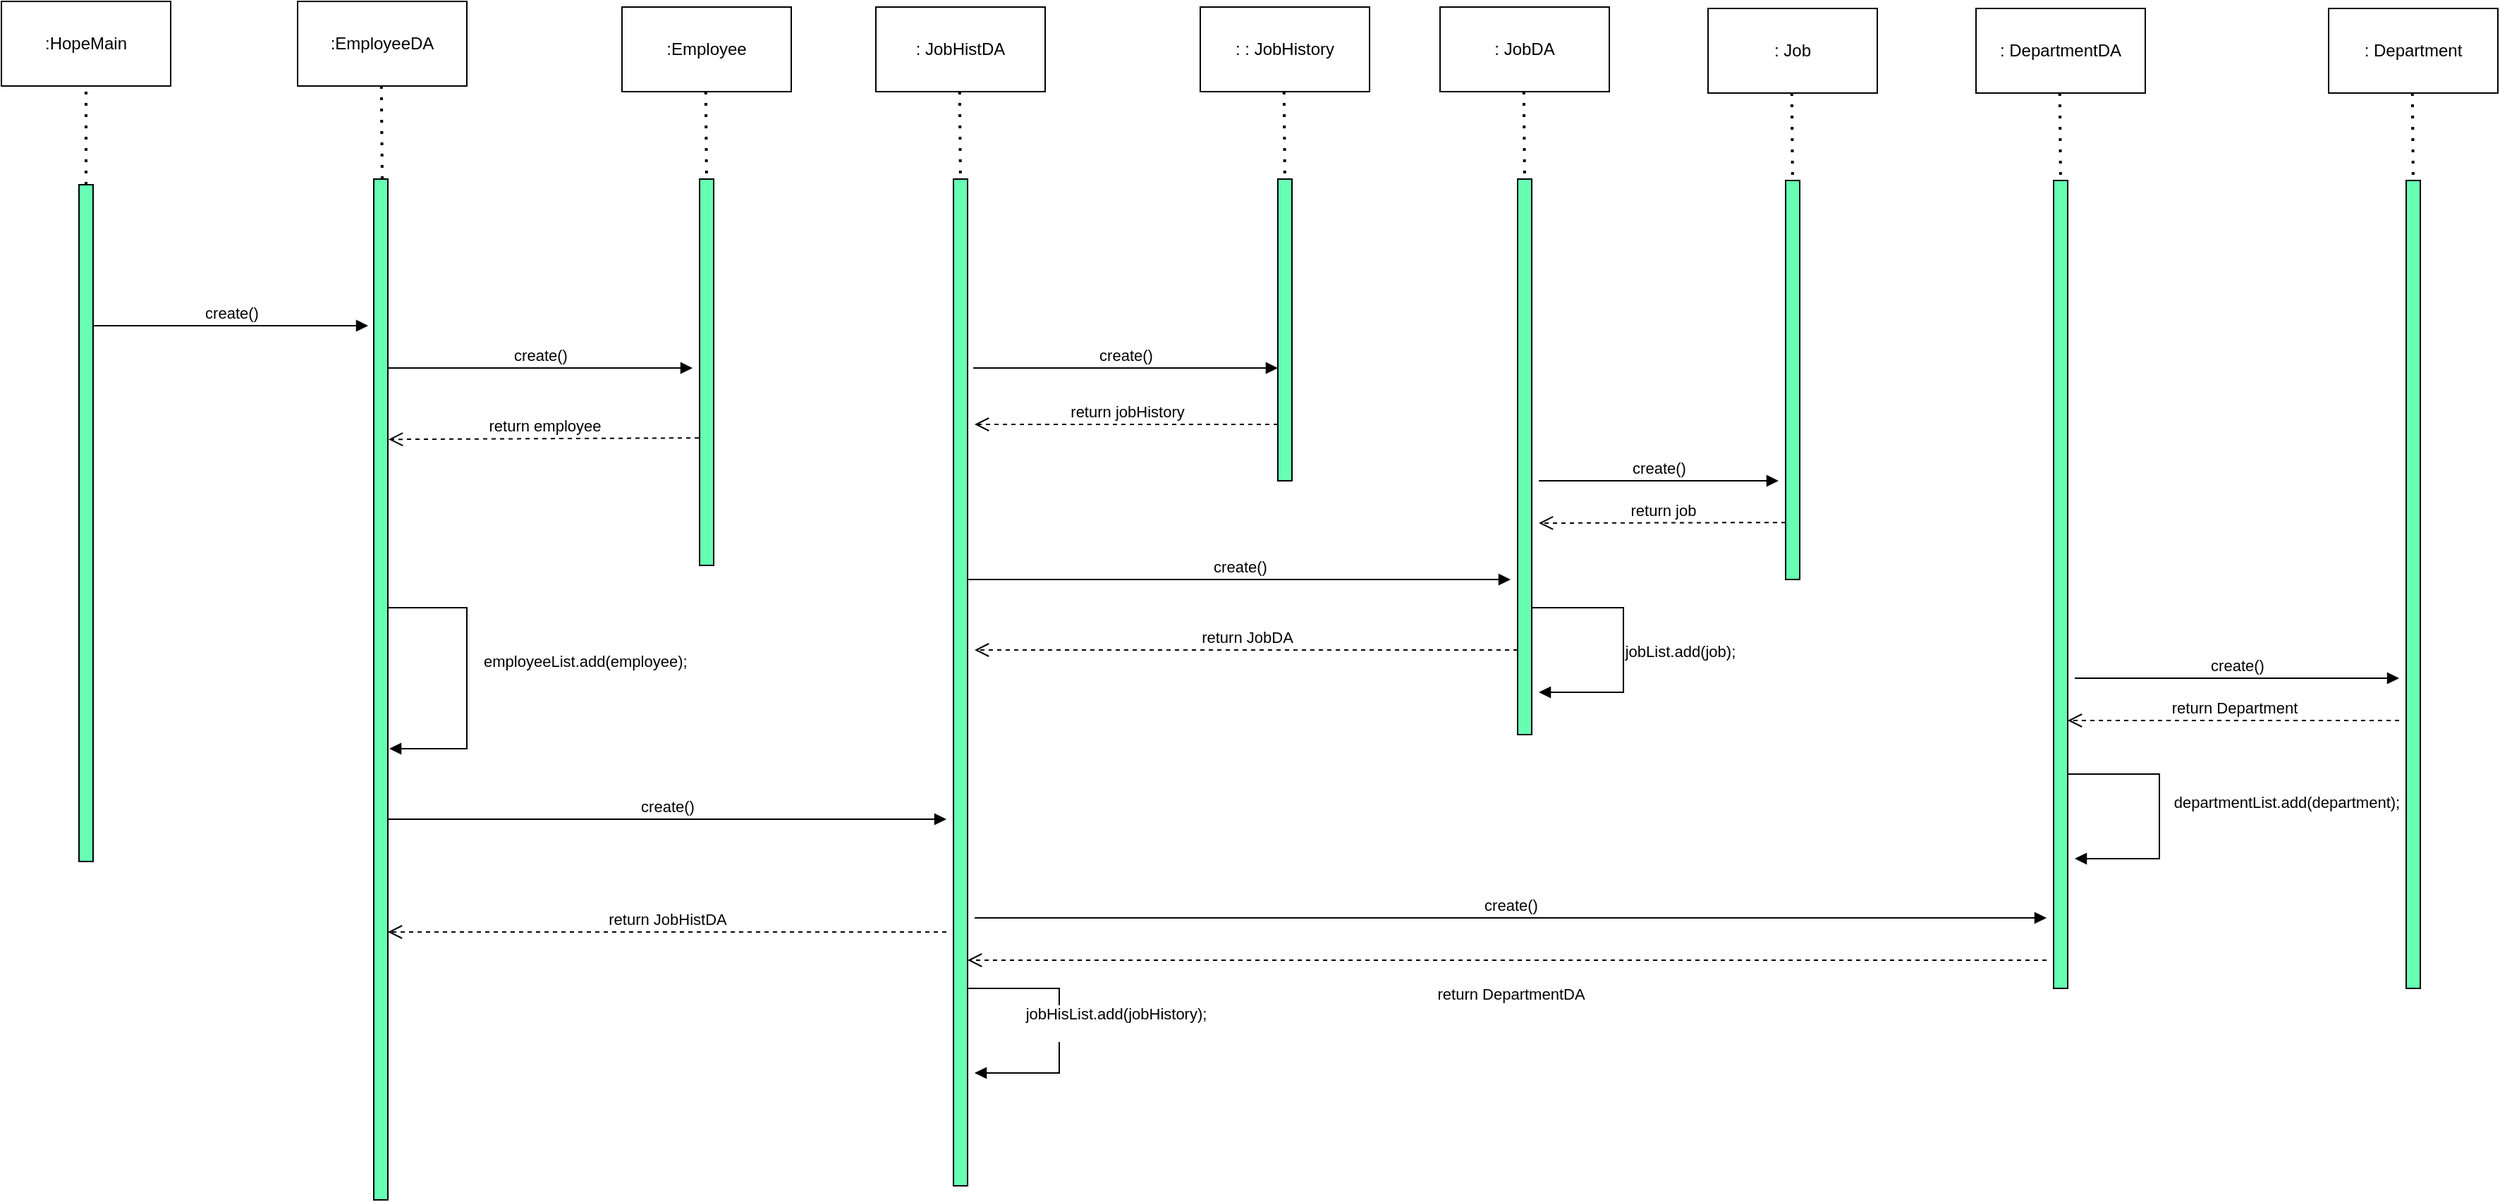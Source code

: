 <mxfile version="20.3.3" type="github">
  <diagram id="J7A_s158Nz4W3Jq0DBzA" name="Page-1">
    <mxGraphModel dx="1732" dy="1251" grid="1" gridSize="10" guides="1" tooltips="1" connect="1" arrows="1" fold="1" page="1" pageScale="1" pageWidth="850" pageHeight="1100" math="0" shadow="0">
      <root>
        <mxCell id="0" />
        <mxCell id="1" parent="0" />
        <mxCell id="gY7JCMz-JdeeedZS7ncq-2" value=":HopeMain" style="rounded=0;whiteSpace=wrap;html=1;" vertex="1" parent="1">
          <mxGeometry x="190" y="160" width="120" height="60" as="geometry" />
        </mxCell>
        <mxCell id="gY7JCMz-JdeeedZS7ncq-6" value="" style="endArrow=none;dashed=1;html=1;dashPattern=1 3;strokeWidth=2;rounded=0;exitX=0.5;exitY=0;exitDx=0;exitDy=0;entryX=0.5;entryY=1;entryDx=0;entryDy=0;" edge="1" parent="1" target="gY7JCMz-JdeeedZS7ncq-2">
          <mxGeometry width="50" height="50" relative="1" as="geometry">
            <mxPoint x="250" y="290" as="sourcePoint" />
            <mxPoint x="260" y="220" as="targetPoint" />
          </mxGeometry>
        </mxCell>
        <mxCell id="gY7JCMz-JdeeedZS7ncq-7" value=":EmployeeDA" style="rounded=0;whiteSpace=wrap;html=1;" vertex="1" parent="1">
          <mxGeometry x="400" y="160" width="120" height="60" as="geometry" />
        </mxCell>
        <mxCell id="gY7JCMz-JdeeedZS7ncq-8" value="" style="endArrow=none;dashed=1;html=1;dashPattern=1 3;strokeWidth=2;rounded=0;entryX=0.5;entryY=1;entryDx=0;entryDy=0;exitX=0.5;exitY=0;exitDx=0;exitDy=0;" edge="1" parent="1">
          <mxGeometry width="50" height="50" relative="1" as="geometry">
            <mxPoint x="460" y="286" as="sourcePoint" />
            <mxPoint x="459.38" y="220" as="targetPoint" />
          </mxGeometry>
        </mxCell>
        <mxCell id="gY7JCMz-JdeeedZS7ncq-12" value=":Employee" style="rounded=0;whiteSpace=wrap;html=1;" vertex="1" parent="1">
          <mxGeometry x="630" y="164" width="120" height="60" as="geometry" />
        </mxCell>
        <mxCell id="gY7JCMz-JdeeedZS7ncq-13" value="" style="endArrow=none;dashed=1;html=1;dashPattern=1 3;strokeWidth=2;rounded=0;entryX=0.5;entryY=1;entryDx=0;entryDy=0;exitX=0.5;exitY=0;exitDx=0;exitDy=0;" edge="1" parent="1">
          <mxGeometry width="50" height="50" relative="1" as="geometry">
            <mxPoint x="690" y="290" as="sourcePoint" />
            <mxPoint x="689.38" y="224" as="targetPoint" />
          </mxGeometry>
        </mxCell>
        <mxCell id="gY7JCMz-JdeeedZS7ncq-27" value="" style="html=1;points=[];perimeter=orthogonalPerimeter;fillColor=#66FFB3;" vertex="1" parent="1">
          <mxGeometry x="245" y="290" width="10" height="480" as="geometry" />
        </mxCell>
        <mxCell id="gY7JCMz-JdeeedZS7ncq-28" value="" style="html=1;points=[];perimeter=orthogonalPerimeter;fillColor=#66FFB3;" vertex="1" parent="1">
          <mxGeometry x="454" y="286" width="10" height="724" as="geometry" />
        </mxCell>
        <mxCell id="gY7JCMz-JdeeedZS7ncq-29" value="" style="html=1;points=[];perimeter=orthogonalPerimeter;fillColor=#66FFB3;" vertex="1" parent="1">
          <mxGeometry x="685" y="286" width="10" height="274" as="geometry" />
        </mxCell>
        <mxCell id="gY7JCMz-JdeeedZS7ncq-30" value="create()" style="html=1;verticalAlign=bottom;endArrow=block;rounded=0;" edge="1" parent="1">
          <mxGeometry width="80" relative="1" as="geometry">
            <mxPoint x="255" y="390" as="sourcePoint" />
            <mxPoint x="450" y="390" as="targetPoint" />
          </mxGeometry>
        </mxCell>
        <mxCell id="gY7JCMz-JdeeedZS7ncq-31" value="create()" style="html=1;verticalAlign=bottom;endArrow=block;rounded=0;" edge="1" parent="1">
          <mxGeometry width="80" relative="1" as="geometry">
            <mxPoint x="464" y="420" as="sourcePoint" />
            <mxPoint x="680" y="420" as="targetPoint" />
          </mxGeometry>
        </mxCell>
        <mxCell id="gY7JCMz-JdeeedZS7ncq-32" value="return employee" style="html=1;verticalAlign=bottom;endArrow=open;dashed=1;endSize=8;rounded=0;entryX=1.05;entryY=0.255;entryDx=0;entryDy=0;entryPerimeter=0;exitX=-0.05;exitY=0.67;exitDx=0;exitDy=0;exitPerimeter=0;" edge="1" parent="1" source="gY7JCMz-JdeeedZS7ncq-29" target="gY7JCMz-JdeeedZS7ncq-28">
          <mxGeometry relative="1" as="geometry">
            <mxPoint x="660" y="470" as="sourcePoint" />
            <mxPoint x="580" y="470" as="targetPoint" />
          </mxGeometry>
        </mxCell>
        <mxCell id="gY7JCMz-JdeeedZS7ncq-40" value="employeeList.add(employee);" style="endArrow=block;endFill=1;html=1;edgeStyle=orthogonalEdgeStyle;align=left;verticalAlign=top;rounded=0;" edge="1" parent="1">
          <mxGeometry x="-0.127" y="10" relative="1" as="geometry">
            <mxPoint x="464" y="570" as="sourcePoint" />
            <mxPoint x="465" y="690" as="targetPoint" />
            <Array as="points">
              <mxPoint x="464" y="590" />
              <mxPoint x="520" y="590" />
              <mxPoint x="520" y="690" />
            </Array>
            <mxPoint as="offset" />
          </mxGeometry>
        </mxCell>
        <mxCell id="gY7JCMz-JdeeedZS7ncq-42" value=": JobHistDA&lt;br/&gt;" style="rounded=0;whiteSpace=wrap;html=1;" vertex="1" parent="1">
          <mxGeometry x="810" y="164" width="120" height="60" as="geometry" />
        </mxCell>
        <mxCell id="gY7JCMz-JdeeedZS7ncq-43" value="" style="endArrow=none;dashed=1;html=1;dashPattern=1 3;strokeWidth=2;rounded=0;entryX=0.5;entryY=1;entryDx=0;entryDy=0;exitX=0.5;exitY=0;exitDx=0;exitDy=0;" edge="1" parent="1">
          <mxGeometry width="50" height="50" relative="1" as="geometry">
            <mxPoint x="870" y="290" as="sourcePoint" />
            <mxPoint x="869.38" y="224" as="targetPoint" />
          </mxGeometry>
        </mxCell>
        <mxCell id="gY7JCMz-JdeeedZS7ncq-44" value="" style="html=1;points=[];perimeter=orthogonalPerimeter;fillColor=#66FFB3;" vertex="1" parent="1">
          <mxGeometry x="865" y="286" width="10" height="714" as="geometry" />
        </mxCell>
        <mxCell id="gY7JCMz-JdeeedZS7ncq-45" value="create()" style="html=1;verticalAlign=bottom;endArrow=block;rounded=0;" edge="1" parent="1">
          <mxGeometry width="80" relative="1" as="geometry">
            <mxPoint x="464" y="740" as="sourcePoint" />
            <mxPoint x="860" y="740" as="targetPoint" />
          </mxGeometry>
        </mxCell>
        <mxCell id="gY7JCMz-JdeeedZS7ncq-46" value="return JobHistDA" style="html=1;verticalAlign=bottom;endArrow=open;dashed=1;endSize=8;rounded=0;" edge="1" parent="1">
          <mxGeometry relative="1" as="geometry">
            <mxPoint x="860" y="820" as="sourcePoint" />
            <mxPoint x="464" y="820" as="targetPoint" />
          </mxGeometry>
        </mxCell>
        <mxCell id="gY7JCMz-JdeeedZS7ncq-48" value=": : JobHistory&lt;br/&gt;" style="rounded=0;whiteSpace=wrap;html=1;" vertex="1" parent="1">
          <mxGeometry x="1040" y="164" width="120" height="60" as="geometry" />
        </mxCell>
        <mxCell id="gY7JCMz-JdeeedZS7ncq-49" value="" style="endArrow=none;dashed=1;html=1;dashPattern=1 3;strokeWidth=2;rounded=0;entryX=0.5;entryY=1;entryDx=0;entryDy=0;exitX=0.5;exitY=0;exitDx=0;exitDy=0;" edge="1" parent="1">
          <mxGeometry width="50" height="50" relative="1" as="geometry">
            <mxPoint x="1100" y="290" as="sourcePoint" />
            <mxPoint x="1099.38" y="224" as="targetPoint" />
          </mxGeometry>
        </mxCell>
        <mxCell id="gY7JCMz-JdeeedZS7ncq-50" value="" style="html=1;points=[];perimeter=orthogonalPerimeter;fillColor=#66FFB3;" vertex="1" parent="1">
          <mxGeometry x="1095" y="286" width="10" height="214" as="geometry" />
        </mxCell>
        <mxCell id="gY7JCMz-JdeeedZS7ncq-51" value="create()" style="html=1;verticalAlign=bottom;endArrow=block;rounded=0;" edge="1" parent="1">
          <mxGeometry width="80" relative="1" as="geometry">
            <mxPoint x="879" y="420" as="sourcePoint" />
            <mxPoint x="1095" y="420" as="targetPoint" />
          </mxGeometry>
        </mxCell>
        <mxCell id="gY7JCMz-JdeeedZS7ncq-52" value="return jobHistory" style="html=1;verticalAlign=bottom;endArrow=open;dashed=1;endSize=8;rounded=0;" edge="1" parent="1">
          <mxGeometry relative="1" as="geometry">
            <mxPoint x="1095" y="460" as="sourcePoint" />
            <mxPoint x="880" y="460" as="targetPoint" />
            <Array as="points">
              <mxPoint x="1055" y="460" />
            </Array>
          </mxGeometry>
        </mxCell>
        <mxCell id="gY7JCMz-JdeeedZS7ncq-53" value="&lt;div&gt;jobHisList.add(jobHistory);&lt;/div&gt;&lt;div&gt;&lt;br&gt;&lt;/div&gt;" style="html=1;verticalAlign=bottom;endArrow=block;rounded=0;edgeStyle=orthogonalEdgeStyle;" edge="1" parent="1">
          <mxGeometry x="0.135" y="40" width="80" relative="1" as="geometry">
            <mxPoint x="875" y="860" as="sourcePoint" />
            <mxPoint x="880" y="920" as="targetPoint" />
            <Array as="points">
              <mxPoint x="940" y="860" />
              <mxPoint x="940" y="920" />
            </Array>
            <mxPoint as="offset" />
          </mxGeometry>
        </mxCell>
        <mxCell id="gY7JCMz-JdeeedZS7ncq-54" value=": JobDA" style="rounded=0;whiteSpace=wrap;html=1;" vertex="1" parent="1">
          <mxGeometry x="1210" y="164" width="120" height="60" as="geometry" />
        </mxCell>
        <mxCell id="gY7JCMz-JdeeedZS7ncq-55" value="" style="endArrow=none;dashed=1;html=1;dashPattern=1 3;strokeWidth=2;rounded=0;entryX=0.5;entryY=1;entryDx=0;entryDy=0;exitX=0.5;exitY=0;exitDx=0;exitDy=0;" edge="1" parent="1">
          <mxGeometry width="50" height="50" relative="1" as="geometry">
            <mxPoint x="1270" y="290" as="sourcePoint" />
            <mxPoint x="1269.38" y="224" as="targetPoint" />
          </mxGeometry>
        </mxCell>
        <mxCell id="gY7JCMz-JdeeedZS7ncq-56" value="" style="html=1;points=[];perimeter=orthogonalPerimeter;fillColor=#66FFB3;" vertex="1" parent="1">
          <mxGeometry x="1265" y="286" width="10" height="394" as="geometry" />
        </mxCell>
        <mxCell id="gY7JCMz-JdeeedZS7ncq-58" value="create()" style="html=1;verticalAlign=bottom;endArrow=block;rounded=0;" edge="1" parent="1">
          <mxGeometry width="80" relative="1" as="geometry">
            <mxPoint x="875" y="570" as="sourcePoint" />
            <mxPoint x="1260" y="570" as="targetPoint" />
          </mxGeometry>
        </mxCell>
        <mxCell id="gY7JCMz-JdeeedZS7ncq-59" value="return JobDA" style="html=1;verticalAlign=bottom;endArrow=open;dashed=1;endSize=8;rounded=0;" edge="1" parent="1">
          <mxGeometry relative="1" as="geometry">
            <mxPoint x="1265" y="620" as="sourcePoint" />
            <mxPoint x="880" y="620" as="targetPoint" />
          </mxGeometry>
        </mxCell>
        <mxCell id="gY7JCMz-JdeeedZS7ncq-60" value="&lt;div&gt;jobList.add(job);&lt;br&gt;&lt;/div&gt;" style="html=1;verticalAlign=bottom;endArrow=block;rounded=0;edgeStyle=orthogonalEdgeStyle;" edge="1" parent="1">
          <mxGeometry x="0.135" y="40" width="80" relative="1" as="geometry">
            <mxPoint x="1275" y="590" as="sourcePoint" />
            <mxPoint x="1280" y="650" as="targetPoint" />
            <Array as="points">
              <mxPoint x="1340" y="590" />
              <mxPoint x="1340" y="650" />
            </Array>
            <mxPoint as="offset" />
          </mxGeometry>
        </mxCell>
        <mxCell id="gY7JCMz-JdeeedZS7ncq-65" value=": Job&lt;br/&gt;" style="rounded=0;whiteSpace=wrap;html=1;" vertex="1" parent="1">
          <mxGeometry x="1400" y="165" width="120" height="60" as="geometry" />
        </mxCell>
        <mxCell id="gY7JCMz-JdeeedZS7ncq-66" value="" style="endArrow=none;dashed=1;html=1;dashPattern=1 3;strokeWidth=2;rounded=0;entryX=0.5;entryY=1;entryDx=0;entryDy=0;exitX=0.5;exitY=0;exitDx=0;exitDy=0;" edge="1" parent="1">
          <mxGeometry width="50" height="50" relative="1" as="geometry">
            <mxPoint x="1460" y="291" as="sourcePoint" />
            <mxPoint x="1459.38" y="225" as="targetPoint" />
          </mxGeometry>
        </mxCell>
        <mxCell id="gY7JCMz-JdeeedZS7ncq-67" value="" style="html=1;points=[];perimeter=orthogonalPerimeter;fillColor=#66FFB3;" vertex="1" parent="1">
          <mxGeometry x="1455" y="287" width="10" height="283" as="geometry" />
        </mxCell>
        <mxCell id="gY7JCMz-JdeeedZS7ncq-69" value="create()" style="html=1;verticalAlign=bottom;endArrow=block;rounded=0;" edge="1" parent="1">
          <mxGeometry width="80" relative="1" as="geometry">
            <mxPoint x="1280" y="500" as="sourcePoint" />
            <mxPoint x="1450" y="500" as="targetPoint" />
          </mxGeometry>
        </mxCell>
        <mxCell id="gY7JCMz-JdeeedZS7ncq-70" value="return job&lt;br/&gt;" style="html=1;verticalAlign=bottom;endArrow=open;dashed=1;endSize=8;rounded=0;" edge="1" parent="1">
          <mxGeometry relative="1" as="geometry">
            <mxPoint x="1455" y="529.57" as="sourcePoint" />
            <mxPoint x="1280" y="530" as="targetPoint" />
          </mxGeometry>
        </mxCell>
        <mxCell id="gY7JCMz-JdeeedZS7ncq-71" value=": DepartmentDA" style="rounded=0;whiteSpace=wrap;html=1;" vertex="1" parent="1">
          <mxGeometry x="1590" y="165" width="120" height="60" as="geometry" />
        </mxCell>
        <mxCell id="gY7JCMz-JdeeedZS7ncq-72" value="" style="endArrow=none;dashed=1;html=1;dashPattern=1 3;strokeWidth=2;rounded=0;entryX=0.5;entryY=1;entryDx=0;entryDy=0;exitX=0.5;exitY=0;exitDx=0;exitDy=0;" edge="1" parent="1">
          <mxGeometry width="50" height="50" relative="1" as="geometry">
            <mxPoint x="1650" y="291.0" as="sourcePoint" />
            <mxPoint x="1649.38" y="225" as="targetPoint" />
          </mxGeometry>
        </mxCell>
        <mxCell id="gY7JCMz-JdeeedZS7ncq-73" value="" style="html=1;points=[];perimeter=orthogonalPerimeter;fillColor=#66FFB3;" vertex="1" parent="1">
          <mxGeometry x="1645" y="287" width="10" height="573" as="geometry" />
        </mxCell>
        <mxCell id="gY7JCMz-JdeeedZS7ncq-74" value="create()" style="html=1;verticalAlign=bottom;endArrow=block;rounded=0;" edge="1" parent="1">
          <mxGeometry width="80" relative="1" as="geometry">
            <mxPoint x="880" y="810" as="sourcePoint" />
            <mxPoint x="1640" y="810" as="targetPoint" />
          </mxGeometry>
        </mxCell>
        <mxCell id="gY7JCMz-JdeeedZS7ncq-75" value="&#xa;return DepartmentDA&#xa;&#xa;" style="html=1;verticalAlign=bottom;endArrow=open;dashed=1;endSize=8;rounded=0;" edge="1" parent="1">
          <mxGeometry x="-0.006" y="60" relative="1" as="geometry">
            <mxPoint x="1640" y="840" as="sourcePoint" />
            <mxPoint x="875" y="840" as="targetPoint" />
            <mxPoint as="offset" />
          </mxGeometry>
        </mxCell>
        <mxCell id="gY7JCMz-JdeeedZS7ncq-76" value="&lt;div&gt;&lt;div&gt;departmentList.add(department);&lt;/div&gt;&lt;/div&gt;&lt;div&gt;&lt;br&gt;&lt;/div&gt;" style="html=1;verticalAlign=bottom;endArrow=block;rounded=0;edgeStyle=orthogonalEdgeStyle;" edge="1" parent="1">
          <mxGeometry x="0.157" y="90" width="80" relative="1" as="geometry">
            <mxPoint x="1655" y="708" as="sourcePoint" />
            <mxPoint x="1660" y="768" as="targetPoint" />
            <Array as="points">
              <mxPoint x="1720" y="708" />
              <mxPoint x="1720" y="768" />
            </Array>
            <mxPoint as="offset" />
          </mxGeometry>
        </mxCell>
        <mxCell id="gY7JCMz-JdeeedZS7ncq-77" value=": Department&lt;br/&gt;" style="rounded=0;whiteSpace=wrap;html=1;" vertex="1" parent="1">
          <mxGeometry x="1840" y="165" width="120" height="60" as="geometry" />
        </mxCell>
        <mxCell id="gY7JCMz-JdeeedZS7ncq-78" value="" style="endArrow=none;dashed=1;html=1;dashPattern=1 3;strokeWidth=2;rounded=0;entryX=0.5;entryY=1;entryDx=0;entryDy=0;exitX=0.5;exitY=0;exitDx=0;exitDy=0;" edge="1" parent="1">
          <mxGeometry width="50" height="50" relative="1" as="geometry">
            <mxPoint x="1900" y="291.0" as="sourcePoint" />
            <mxPoint x="1899.38" y="225" as="targetPoint" />
          </mxGeometry>
        </mxCell>
        <mxCell id="gY7JCMz-JdeeedZS7ncq-79" value="" style="html=1;points=[];perimeter=orthogonalPerimeter;fillColor=#66FFB3;" vertex="1" parent="1">
          <mxGeometry x="1895" y="287" width="10" height="573" as="geometry" />
        </mxCell>
        <mxCell id="gY7JCMz-JdeeedZS7ncq-83" value="create()" style="html=1;verticalAlign=bottom;endArrow=block;rounded=0;" edge="1" parent="1">
          <mxGeometry width="80" relative="1" as="geometry">
            <mxPoint x="1660" y="640" as="sourcePoint" />
            <mxPoint x="1890" y="640" as="targetPoint" />
          </mxGeometry>
        </mxCell>
        <mxCell id="gY7JCMz-JdeeedZS7ncq-84" value="return Department" style="html=1;verticalAlign=bottom;endArrow=open;dashed=1;endSize=8;rounded=0;" edge="1" parent="1">
          <mxGeometry relative="1" as="geometry">
            <mxPoint x="1890" y="670" as="sourcePoint" />
            <mxPoint x="1655" y="670" as="targetPoint" />
          </mxGeometry>
        </mxCell>
      </root>
    </mxGraphModel>
  </diagram>
</mxfile>
